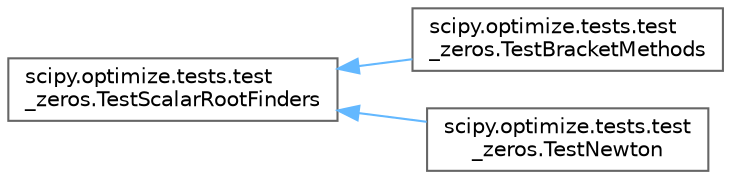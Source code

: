 digraph "Graphical Class Hierarchy"
{
 // LATEX_PDF_SIZE
  bgcolor="transparent";
  edge [fontname=Helvetica,fontsize=10,labelfontname=Helvetica,labelfontsize=10];
  node [fontname=Helvetica,fontsize=10,shape=box,height=0.2,width=0.4];
  rankdir="LR";
  Node0 [id="Node000000",label="scipy.optimize.tests.test\l_zeros.TestScalarRootFinders",height=0.2,width=0.4,color="grey40", fillcolor="white", style="filled",URL="$d0/d63/classscipy_1_1optimize_1_1tests_1_1test__zeros_1_1TestScalarRootFinders.html",tooltip=" "];
  Node0 -> Node1 [id="edge5284_Node000000_Node000001",dir="back",color="steelblue1",style="solid",tooltip=" "];
  Node1 [id="Node000001",label="scipy.optimize.tests.test\l_zeros.TestBracketMethods",height=0.2,width=0.4,color="grey40", fillcolor="white", style="filled",URL="$d4/d46/classscipy_1_1optimize_1_1tests_1_1test__zeros_1_1TestBracketMethods.html",tooltip=" "];
  Node0 -> Node2 [id="edge5285_Node000000_Node000002",dir="back",color="steelblue1",style="solid",tooltip=" "];
  Node2 [id="Node000002",label="scipy.optimize.tests.test\l_zeros.TestNewton",height=0.2,width=0.4,color="grey40", fillcolor="white", style="filled",URL="$d0/d5d/classscipy_1_1optimize_1_1tests_1_1test__zeros_1_1TestNewton.html",tooltip=" "];
}
